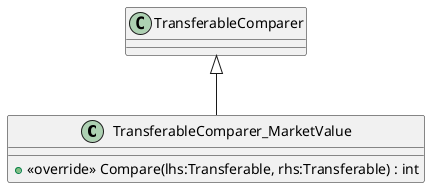 @startuml
class TransferableComparer_MarketValue {
    + <<override>> Compare(lhs:Transferable, rhs:Transferable) : int
}
TransferableComparer <|-- TransferableComparer_MarketValue
@enduml
